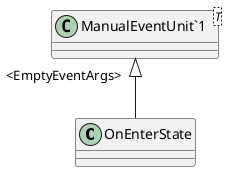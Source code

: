 @startuml
class OnEnterState {
}
class "ManualEventUnit`1"<T> {
}
"ManualEventUnit`1" "<EmptyEventArgs>" <|-- OnEnterState
@enduml
